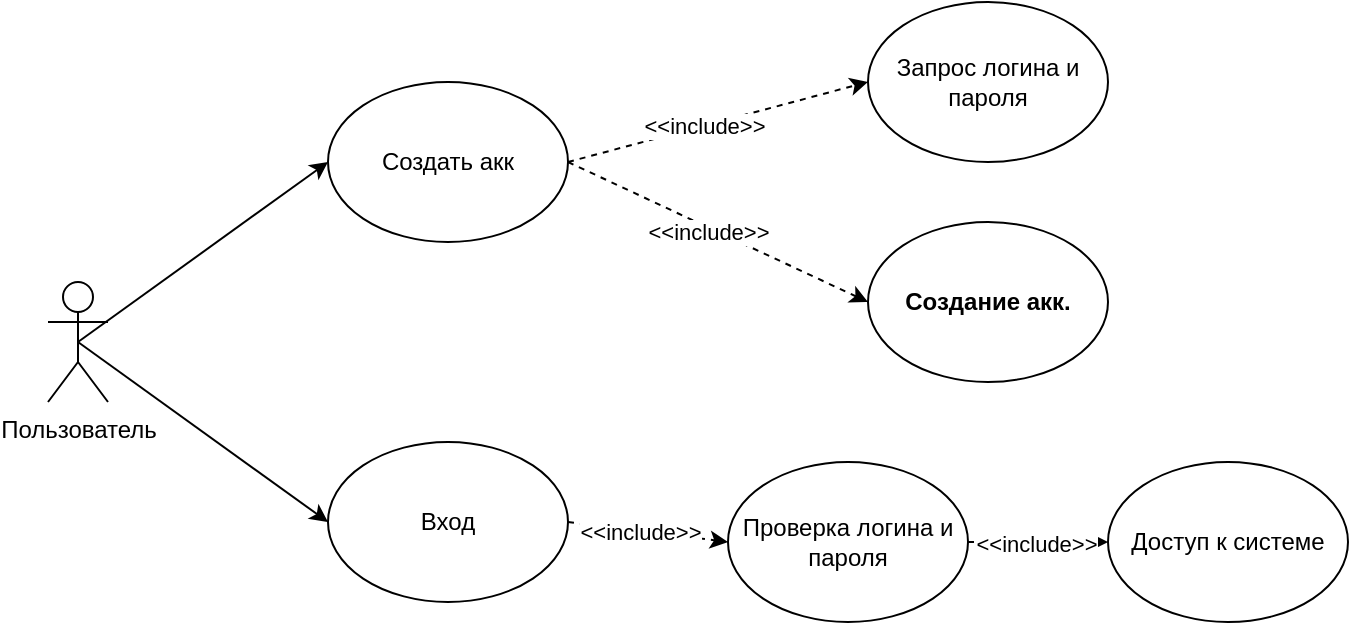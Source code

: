 <mxfile version="21.8.2" type="device">
  <diagram name="Страница — 1" id="dAZK7Hoo2avscr_EccQb">
    <mxGraphModel dx="1195" dy="622" grid="1" gridSize="10" guides="1" tooltips="1" connect="1" arrows="1" fold="1" page="1" pageScale="1" pageWidth="827" pageHeight="1169" math="0" shadow="0">
      <root>
        <mxCell id="0" />
        <mxCell id="1" parent="0" />
        <mxCell id="mJwbFRkjr3ulootCz2wJ-2" value="Пользователь" style="shape=umlActor;verticalLabelPosition=bottom;verticalAlign=top;html=1;outlineConnect=0;" vertex="1" parent="1">
          <mxGeometry x="120" y="250" width="30" height="60" as="geometry" />
        </mxCell>
        <mxCell id="mJwbFRkjr3ulootCz2wJ-3" value="Создать акк" style="ellipse;whiteSpace=wrap;html=1;" vertex="1" parent="1">
          <mxGeometry x="260" y="150" width="120" height="80" as="geometry" />
        </mxCell>
        <mxCell id="mJwbFRkjr3ulootCz2wJ-4" value="Проверка логина и пароля" style="ellipse;whiteSpace=wrap;html=1;" vertex="1" parent="1">
          <mxGeometry x="460" y="340" width="120" height="80" as="geometry" />
        </mxCell>
        <mxCell id="mJwbFRkjr3ulootCz2wJ-5" value="Вход" style="ellipse;whiteSpace=wrap;html=1;" vertex="1" parent="1">
          <mxGeometry x="260" y="330" width="120" height="80" as="geometry" />
        </mxCell>
        <mxCell id="mJwbFRkjr3ulootCz2wJ-6" value="Доступ к системе" style="ellipse;whiteSpace=wrap;html=1;" vertex="1" parent="1">
          <mxGeometry x="650" y="340" width="120" height="80" as="geometry" />
        </mxCell>
        <mxCell id="mJwbFRkjr3ulootCz2wJ-7" value="Создание акк." style="ellipse;whiteSpace=wrap;html=1;fontStyle=1" vertex="1" parent="1">
          <mxGeometry x="530" y="220" width="120" height="80" as="geometry" />
        </mxCell>
        <mxCell id="mJwbFRkjr3ulootCz2wJ-8" value="Запрос логина и пароля" style="ellipse;whiteSpace=wrap;html=1;" vertex="1" parent="1">
          <mxGeometry x="530" y="110" width="120" height="80" as="geometry" />
        </mxCell>
        <mxCell id="mJwbFRkjr3ulootCz2wJ-9" value="" style="endArrow=classic;html=1;rounded=0;exitX=0.5;exitY=0.5;exitDx=0;exitDy=0;exitPerimeter=0;entryX=0;entryY=0.5;entryDx=0;entryDy=0;" edge="1" parent="1" source="mJwbFRkjr3ulootCz2wJ-2" target="mJwbFRkjr3ulootCz2wJ-3">
          <mxGeometry width="50" height="50" relative="1" as="geometry">
            <mxPoint x="390" y="380" as="sourcePoint" />
            <mxPoint x="440" y="330" as="targetPoint" />
          </mxGeometry>
        </mxCell>
        <mxCell id="mJwbFRkjr3ulootCz2wJ-10" value="" style="endArrow=classic;html=1;rounded=0;exitX=0.5;exitY=0.5;exitDx=0;exitDy=0;exitPerimeter=0;entryX=0;entryY=0.5;entryDx=0;entryDy=0;" edge="1" parent="1" source="mJwbFRkjr3ulootCz2wJ-2" target="mJwbFRkjr3ulootCz2wJ-5">
          <mxGeometry width="50" height="50" relative="1" as="geometry">
            <mxPoint x="390" y="380" as="sourcePoint" />
            <mxPoint x="440" y="330" as="targetPoint" />
          </mxGeometry>
        </mxCell>
        <mxCell id="mJwbFRkjr3ulootCz2wJ-13" value="" style="endArrow=classic;html=1;rounded=0;entryX=0;entryY=0.5;entryDx=0;entryDy=0;exitX=1;exitY=0.5;exitDx=0;exitDy=0;dashed=1;" edge="1" parent="1" source="mJwbFRkjr3ulootCz2wJ-3" target="mJwbFRkjr3ulootCz2wJ-8">
          <mxGeometry width="50" height="50" relative="1" as="geometry">
            <mxPoint x="340" y="370" as="sourcePoint" />
            <mxPoint x="390" y="320" as="targetPoint" />
          </mxGeometry>
        </mxCell>
        <mxCell id="mJwbFRkjr3ulootCz2wJ-18" value="&lt;div&gt;&amp;lt;&amp;lt;include&amp;gt;&amp;gt;&lt;/div&gt;" style="edgeLabel;html=1;align=center;verticalAlign=middle;resizable=0;points=[];" vertex="1" connectable="0" parent="mJwbFRkjr3ulootCz2wJ-13">
          <mxGeometry x="-0.101" relative="1" as="geometry">
            <mxPoint as="offset" />
          </mxGeometry>
        </mxCell>
        <mxCell id="mJwbFRkjr3ulootCz2wJ-15" value="" style="endArrow=classic;html=1;rounded=0;entryX=0;entryY=0.5;entryDx=0;entryDy=0;exitX=1;exitY=0.5;exitDx=0;exitDy=0;dashed=1;fontStyle=1" edge="1" parent="1" source="mJwbFRkjr3ulootCz2wJ-3" target="mJwbFRkjr3ulootCz2wJ-7">
          <mxGeometry width="50" height="50" relative="1" as="geometry">
            <mxPoint x="390" y="200" as="sourcePoint" />
            <mxPoint x="540" y="160" as="targetPoint" />
          </mxGeometry>
        </mxCell>
        <mxCell id="mJwbFRkjr3ulootCz2wJ-19" value="&amp;lt;&amp;lt;include&amp;gt;&amp;gt;" style="edgeLabel;html=1;align=center;verticalAlign=middle;resizable=0;points=[];" vertex="1" connectable="0" parent="mJwbFRkjr3ulootCz2wJ-15">
          <mxGeometry x="-0.066" y="-2" relative="1" as="geometry">
            <mxPoint as="offset" />
          </mxGeometry>
        </mxCell>
        <mxCell id="mJwbFRkjr3ulootCz2wJ-16" value="" style="endArrow=classic;html=1;rounded=0;entryX=0;entryY=0.5;entryDx=0;entryDy=0;exitX=1;exitY=0.5;exitDx=0;exitDy=0;dashed=1;" edge="1" parent="1" source="mJwbFRkjr3ulootCz2wJ-5" target="mJwbFRkjr3ulootCz2wJ-4">
          <mxGeometry width="50" height="50" relative="1" as="geometry">
            <mxPoint x="390" y="200" as="sourcePoint" />
            <mxPoint x="540" y="270" as="targetPoint" />
          </mxGeometry>
        </mxCell>
        <mxCell id="mJwbFRkjr3ulootCz2wJ-20" value="&amp;lt;&amp;lt;include&amp;gt;&amp;gt;" style="edgeLabel;html=1;align=center;verticalAlign=middle;resizable=0;points=[];" vertex="1" connectable="0" parent="mJwbFRkjr3ulootCz2wJ-16">
          <mxGeometry x="-0.104" relative="1" as="geometry">
            <mxPoint as="offset" />
          </mxGeometry>
        </mxCell>
        <mxCell id="mJwbFRkjr3ulootCz2wJ-17" value="" style="endArrow=classic;html=1;rounded=0;entryX=0;entryY=0.5;entryDx=0;entryDy=0;exitX=1;exitY=0.5;exitDx=0;exitDy=0;dashed=1;" edge="1" parent="1" source="mJwbFRkjr3ulootCz2wJ-4" target="mJwbFRkjr3ulootCz2wJ-6">
          <mxGeometry width="50" height="50" relative="1" as="geometry">
            <mxPoint x="390" y="380" as="sourcePoint" />
            <mxPoint x="470" y="390" as="targetPoint" />
          </mxGeometry>
        </mxCell>
        <mxCell id="mJwbFRkjr3ulootCz2wJ-21" value="&amp;lt;&amp;lt;include&amp;gt;&amp;gt;" style="edgeLabel;html=1;align=center;verticalAlign=middle;resizable=0;points=[];" vertex="1" connectable="0" parent="mJwbFRkjr3ulootCz2wJ-17">
          <mxGeometry x="-0.048" y="-1" relative="1" as="geometry">
            <mxPoint as="offset" />
          </mxGeometry>
        </mxCell>
      </root>
    </mxGraphModel>
  </diagram>
</mxfile>
